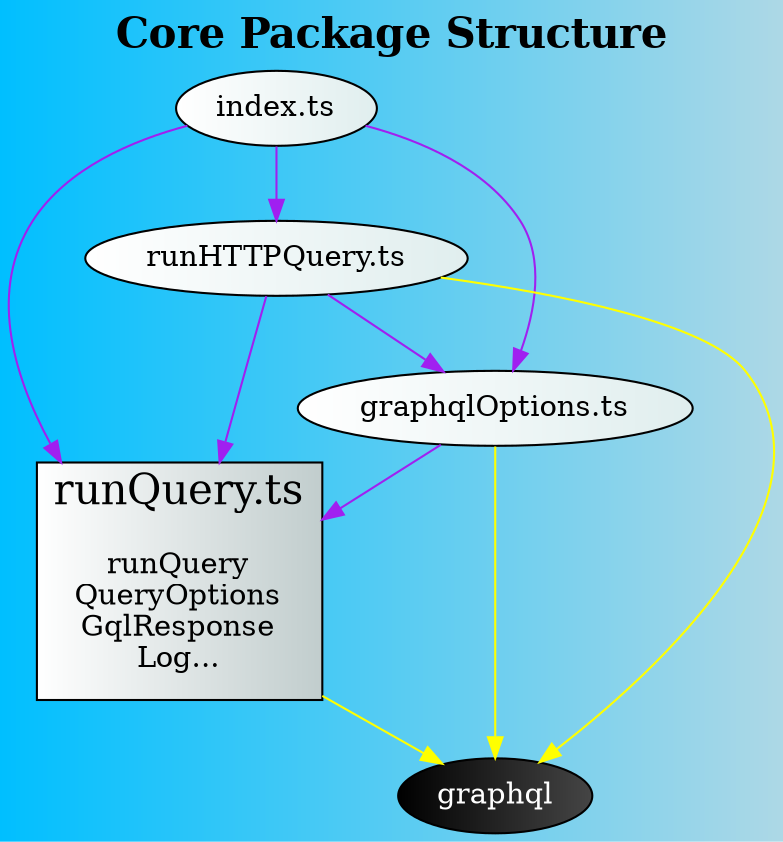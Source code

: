 digraph CoreStructure {
  bgcolor="deepskyblue:lightblue"
  compound=true
  fontsize=20
  label=<<B>Core Package Structure</B>>
  labelloc=t
  nodesep=0.7

  node[fillcolor="white:azure2",style=filled]

  "graphql"[fillcolor="black:gray27",fontcolor="white"]

  edge[color=purple]

  "index.ts" -> "rq"[lhead=cluster_runQuery]
  "index.ts" -> "runHTTPQuery.ts"
  "index.ts" -> "graphqlOptions.ts"
  "runHTTPQuery.ts" -> "graphqlOptions.ts"
  "runHTTPQuery.ts" -> "rq"[lhead=cluster_runQuery]
  "runHTTPQuery.ts" -> "graphql"[color=yellow]
  "graphqlOptions.ts" -> "rq"[lhead=cluster_runQuery]
  "graphqlOptions.ts" -> "graphql"[color=yellow]

  subgraph cluster_runQuery {
    bgcolor="white:azure3"
    label="runQuery.ts"

    node[shape=plaintext,fillcolor=none]

    rq[shape=plaintext,fillcolor=none,label="runQuery
QueryOptions
GqlResponse
Log...
"]
  }

  "rq" -> "graphql"[ltail=cluster_runQuery, color=yellow]
}
